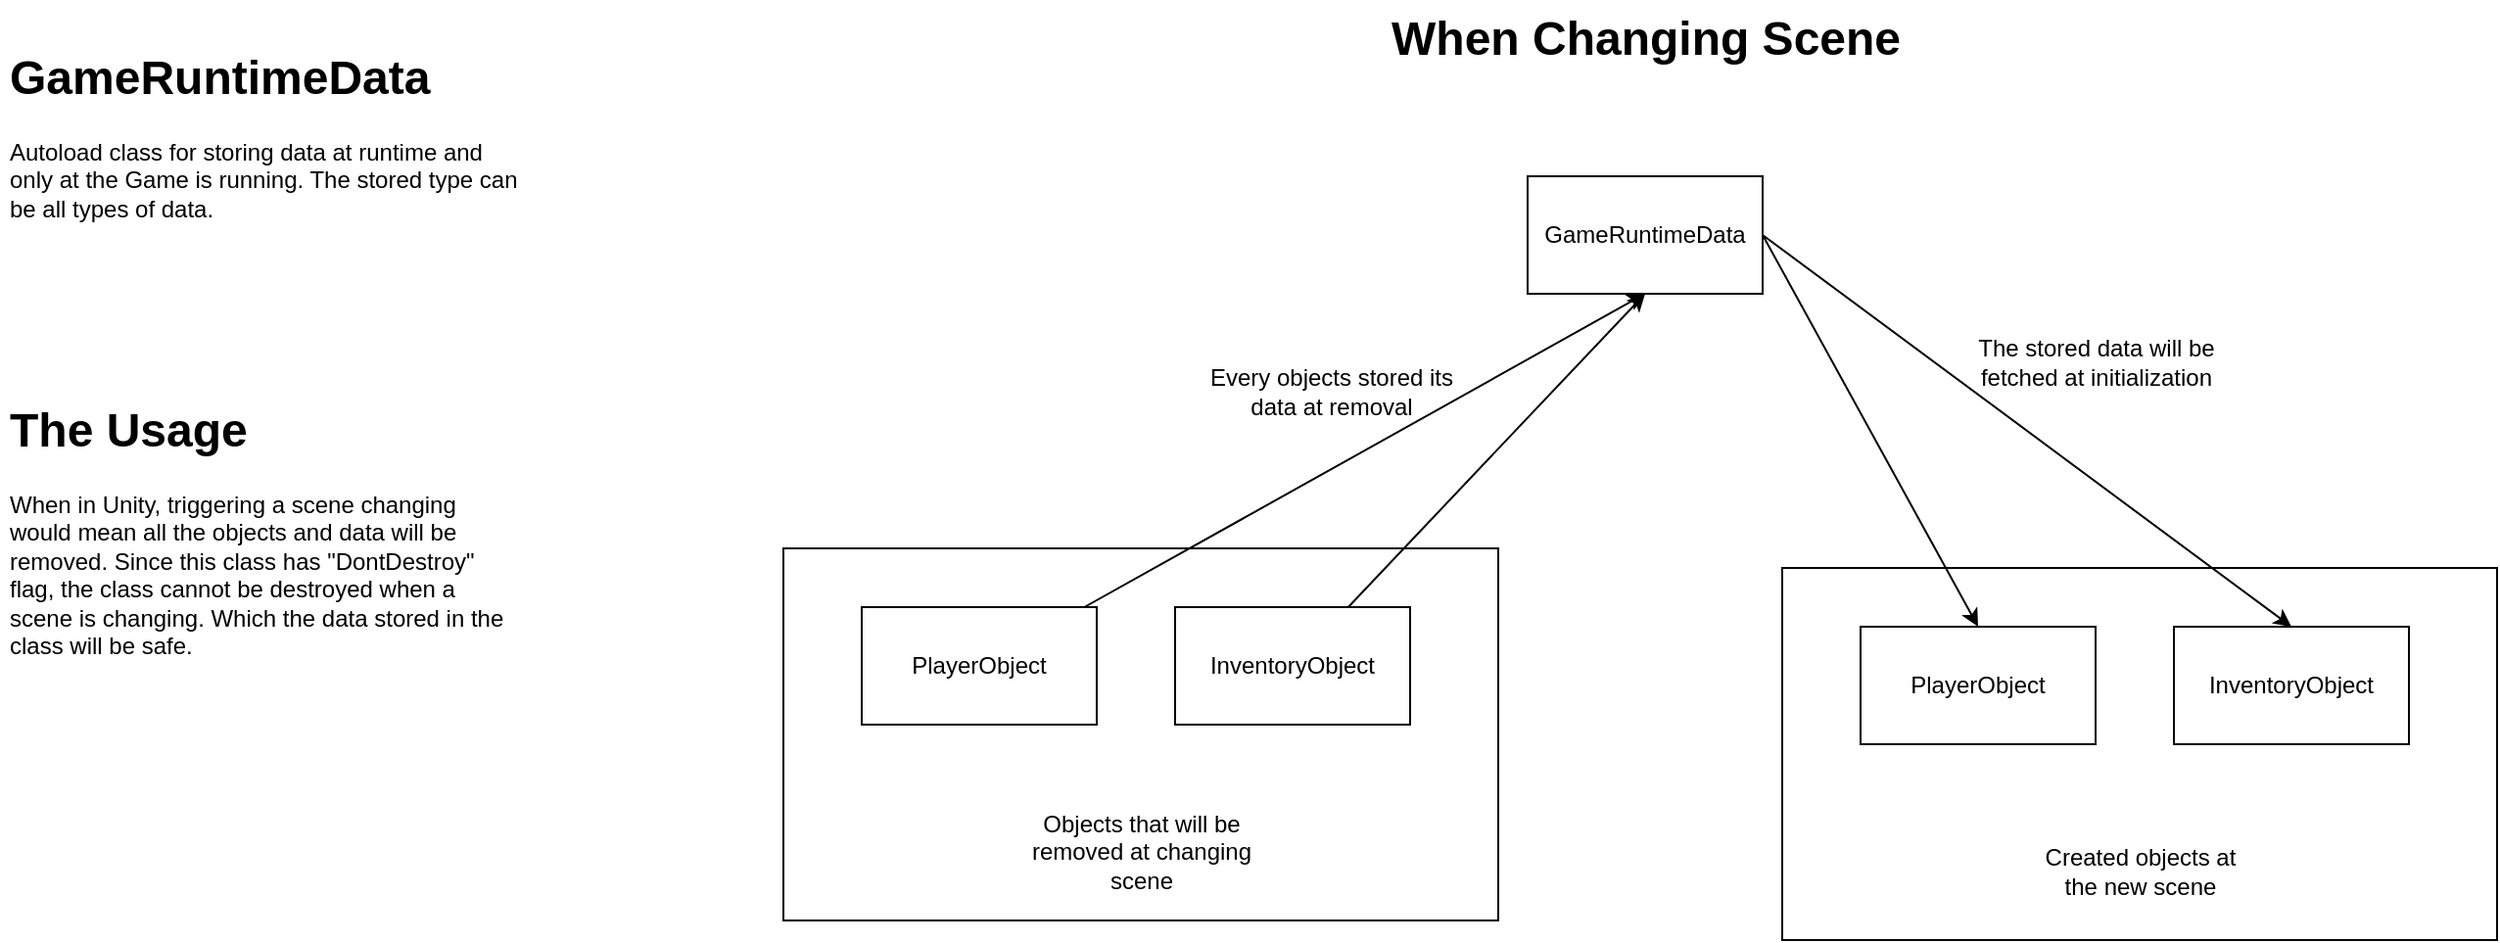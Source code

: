 <mxfile>
    <diagram id="49gne_mRPqOiUbtoT3TP" name="Page-1">
        <mxGraphModel dx="1139" dy="747" grid="1" gridSize="10" guides="1" tooltips="1" connect="1" arrows="1" fold="1" page="1" pageScale="1" pageWidth="850" pageHeight="1100" math="0" shadow="0">
            <root>
                <mxCell id="0"/>
                <mxCell id="1" parent="0"/>
                <mxCell id="12" value="" style="rounded=0;whiteSpace=wrap;html=1;" parent="1" vertex="1">
                    <mxGeometry x="490" y="350" width="365" height="190" as="geometry"/>
                </mxCell>
                <mxCell id="2" value="&lt;h1&gt;GameRuntimeData&lt;/h1&gt;&lt;p&gt;Autoload class for storing data at runtime and only at the Game is running. The stored type can be all types of data.&lt;/p&gt;" style="text;html=1;strokeColor=none;fillColor=none;spacing=5;spacingTop=-20;whiteSpace=wrap;overflow=hidden;rounded=0;" parent="1" vertex="1">
                    <mxGeometry x="90" y="90" width="270" height="150" as="geometry"/>
                </mxCell>
                <mxCell id="3" value="&lt;h1&gt;The Usage&lt;/h1&gt;&lt;p&gt;When in Unity, triggering a scene changing would mean all the objects and data will be removed. Since this class has &quot;DontDestroy&quot; flag, the class cannot be destroyed when a scene is changing. Which the data stored in the class will be safe.&lt;/p&gt;" style="text;html=1;strokeColor=none;fillColor=none;spacing=5;spacingTop=-20;whiteSpace=wrap;overflow=hidden;rounded=0;" parent="1" vertex="1">
                    <mxGeometry x="90" y="270" width="270" height="150" as="geometry"/>
                </mxCell>
                <mxCell id="5" value="GameRuntimeData" style="rounded=0;whiteSpace=wrap;html=1;" parent="1" vertex="1">
                    <mxGeometry x="870" y="160" width="120" height="60" as="geometry"/>
                </mxCell>
                <mxCell id="6" value="PlayerObject" style="rounded=0;whiteSpace=wrap;html=1;" parent="1" vertex="1">
                    <mxGeometry x="530" y="380" width="120" height="60" as="geometry"/>
                </mxCell>
                <mxCell id="7" value="InventoryObject" style="rounded=0;whiteSpace=wrap;html=1;" parent="1" vertex="1">
                    <mxGeometry x="690" y="380" width="120" height="60" as="geometry"/>
                </mxCell>
                <mxCell id="8" value="When Changing Scene" style="text;strokeColor=none;fillColor=none;html=1;fontSize=24;fontStyle=1;verticalAlign=middle;align=center;" parent="1" vertex="1">
                    <mxGeometry x="880" y="70" width="100" height="40" as="geometry"/>
                </mxCell>
                <mxCell id="9" value="" style="endArrow=classic;html=1;entryX=0.5;entryY=1;entryDx=0;entryDy=0;" parent="1" source="6" target="5" edge="1">
                    <mxGeometry width="50" height="50" relative="1" as="geometry">
                        <mxPoint x="660" y="370" as="sourcePoint"/>
                        <mxPoint x="710" y="320" as="targetPoint"/>
                    </mxGeometry>
                </mxCell>
                <mxCell id="10" value="" style="endArrow=classic;html=1;entryX=0.5;entryY=1;entryDx=0;entryDy=0;" parent="1" source="7" target="5" edge="1">
                    <mxGeometry width="50" height="50" relative="1" as="geometry">
                        <mxPoint x="646.364" y="390" as="sourcePoint"/>
                        <mxPoint x="893.636" y="230" as="targetPoint"/>
                    </mxGeometry>
                </mxCell>
                <mxCell id="11" value="Every objects stored its data at removal" style="text;html=1;strokeColor=none;fillColor=none;align=center;verticalAlign=middle;whiteSpace=wrap;rounded=0;" parent="1" vertex="1">
                    <mxGeometry x="700" y="260" width="140" height="20" as="geometry"/>
                </mxCell>
                <mxCell id="13" value="Objects that will be removed at changing scene" style="text;html=1;strokeColor=none;fillColor=none;align=center;verticalAlign=middle;whiteSpace=wrap;rounded=0;" parent="1" vertex="1">
                    <mxGeometry x="613.75" y="490" width="117.5" height="30" as="geometry"/>
                </mxCell>
                <mxCell id="14" value="" style="rounded=0;whiteSpace=wrap;html=1;" parent="1" vertex="1">
                    <mxGeometry x="1000" y="360" width="365" height="190" as="geometry"/>
                </mxCell>
                <mxCell id="15" value="PlayerObject" style="rounded=0;whiteSpace=wrap;html=1;" parent="1" vertex="1">
                    <mxGeometry x="1040" y="390" width="120" height="60" as="geometry"/>
                </mxCell>
                <mxCell id="16" value="InventoryObject" style="rounded=0;whiteSpace=wrap;html=1;" parent="1" vertex="1">
                    <mxGeometry x="1200" y="390" width="120" height="60" as="geometry"/>
                </mxCell>
                <mxCell id="17" value="Created objects at the new scene" style="text;html=1;strokeColor=none;fillColor=none;align=center;verticalAlign=middle;whiteSpace=wrap;rounded=0;" parent="1" vertex="1">
                    <mxGeometry x="1123.75" y="500" width="117.5" height="30" as="geometry"/>
                </mxCell>
                <mxCell id="18" value="" style="endArrow=classic;html=1;entryX=0.5;entryY=0;entryDx=0;entryDy=0;exitX=1;exitY=0.5;exitDx=0;exitDy=0;" parent="1" source="5" target="15" edge="1">
                    <mxGeometry width="50" height="50" relative="1" as="geometry">
                        <mxPoint x="653.684" y="390" as="sourcePoint"/>
                        <mxPoint x="940" y="230" as="targetPoint"/>
                    </mxGeometry>
                </mxCell>
                <mxCell id="19" value="" style="endArrow=classic;html=1;entryX=0.5;entryY=0;entryDx=0;entryDy=0;exitX=1;exitY=0.5;exitDx=0;exitDy=0;" parent="1" source="5" target="16" edge="1">
                    <mxGeometry width="50" height="50" relative="1" as="geometry">
                        <mxPoint x="965.5" y="230" as="sourcePoint"/>
                        <mxPoint x="1110" y="400" as="targetPoint"/>
                    </mxGeometry>
                </mxCell>
                <mxCell id="20" value="The stored data will be fetched at initialization" style="text;html=1;strokeColor=none;fillColor=none;align=center;verticalAlign=middle;whiteSpace=wrap;rounded=0;" parent="1" vertex="1">
                    <mxGeometry x="1080" y="240" width="161.25" height="30" as="geometry"/>
                </mxCell>
            </root>
        </mxGraphModel>
    </diagram>
</mxfile>